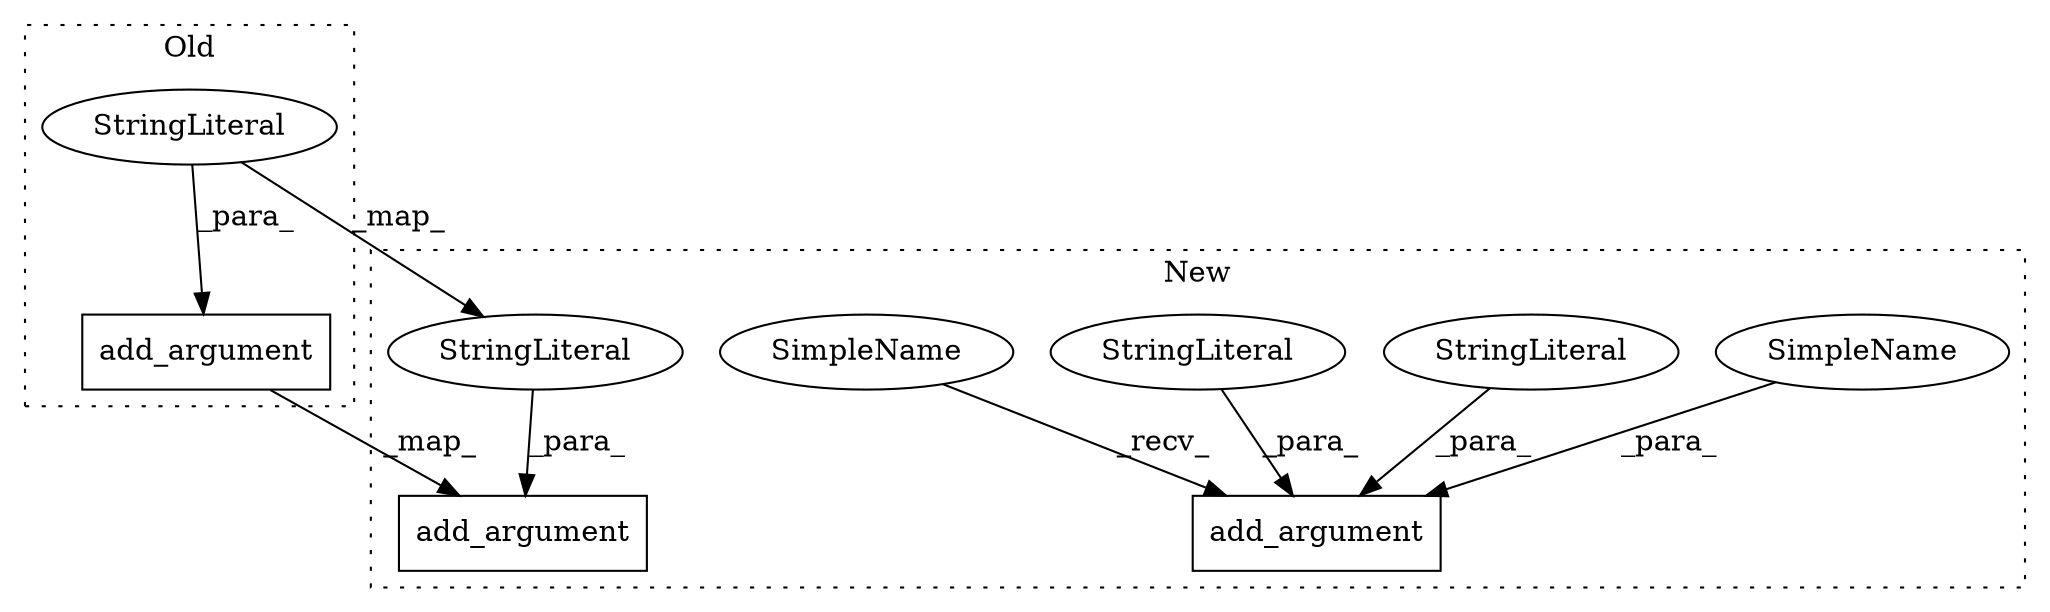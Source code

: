 digraph G {
subgraph cluster0 {
1 [label="add_argument" a="32" s="795,849" l="13,1" shape="box"];
4 [label="StringLiteral" a="45" s="808" l="9" shape="ellipse"];
label = "Old";
style="dotted";
}
subgraph cluster1 {
2 [label="add_argument" a="32" s="1712,1879" l="13,1" shape="box"];
3 [label="StringLiteral" a="45" s="1725" l="14" shape="ellipse"];
5 [label="add_argument" a="32" s="797,1038" l="13,1" shape="box"];
6 [label="StringLiteral" a="45" s="841" l="197" shape="ellipse"];
7 [label="StringLiteral" a="45" s="810" l="19" shape="ellipse"];
8 [label="SimpleName" a="42" s="790" l="6" shape="ellipse"];
9 [label="SimpleName" a="42" s="835" l="5" shape="ellipse"];
label = "New";
style="dotted";
}
1 -> 2 [label="_map_"];
3 -> 2 [label="_para_"];
4 -> 3 [label="_map_"];
4 -> 1 [label="_para_"];
6 -> 5 [label="_para_"];
7 -> 5 [label="_para_"];
8 -> 5 [label="_recv_"];
9 -> 5 [label="_para_"];
}